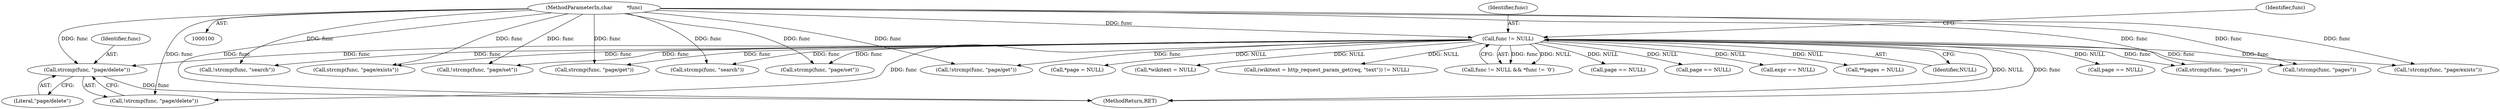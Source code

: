 digraph "0_didiwiki_5e5c796617e1712905dc5462b94bd5e6c08d15ea_0@API" {
"1000196" [label="(Call,strcmp(func, \"page/delete\"))"];
"1000103" [label="(MethodParameterIn,char         *func)"];
"1000107" [label="(Call,func != NULL)"];
"1000354" [label="(MethodReturn,RET)"];
"1000195" [label="(Call,!strcmp(func, \"page/delete\"))"];
"1000154" [label="(Call,!strcmp(func, \"page/set\"))"];
"1000272" [label="(Call,strcmp(func, \"search\"))"];
"1000117" [label="(Call,strcmp(func, \"page/get\"))"];
"1000268" [label="(Call,strcmp(func, \"pages\"))"];
"1000103" [label="(MethodParameterIn,char         *func)"];
"1000108" [label="(Identifier,func)"];
"1000242" [label="(Call,page == NULL)"];
"1000155" [label="(Call,strcmp(func, \"page/set\"))"];
"1000267" [label="(Call,!strcmp(func, \"pages\"))"];
"1000164" [label="(Call,*page = NULL)"];
"1000160" [label="(Call,*wikitext = NULL)"];
"1000169" [label="(Call,(wikitext = http_request_param_get(req, \"text\")) != NULL)"];
"1000106" [label="(Call,func != NULL && *func != '\0')"];
"1000112" [label="(Identifier,func)"];
"1000198" [label="(Literal,\"page/delete\")"];
"1000107" [label="(Call,func != NULL)"];
"1000230" [label="(Call,!strcmp(func, \"page/exists\"))"];
"1000197" [label="(Identifier,func)"];
"1000271" [label="(Call,!strcmp(func, \"search\"))"];
"1000128" [label="(Call,page == NULL)"];
"1000207" [label="(Call,page == NULL)"];
"1000196" [label="(Call,strcmp(func, \"page/delete\"))"];
"1000231" [label="(Call,strcmp(func, \"page/exists\"))"];
"1000116" [label="(Call,!strcmp(func, \"page/get\"))"];
"1000289" [label="(Call,expr == NULL)"];
"1000277" [label="(Call,**pages = NULL)"];
"1000109" [label="(Identifier,NULL)"];
"1000196" -> "1000195"  [label="AST: "];
"1000196" -> "1000198"  [label="CFG: "];
"1000197" -> "1000196"  [label="AST: "];
"1000198" -> "1000196"  [label="AST: "];
"1000195" -> "1000196"  [label="CFG: "];
"1000196" -> "1000354"  [label="DDG: func"];
"1000103" -> "1000196"  [label="DDG: func"];
"1000107" -> "1000196"  [label="DDG: func"];
"1000103" -> "1000100"  [label="AST: "];
"1000103" -> "1000354"  [label="DDG: func"];
"1000103" -> "1000107"  [label="DDG: func"];
"1000103" -> "1000116"  [label="DDG: func"];
"1000103" -> "1000117"  [label="DDG: func"];
"1000103" -> "1000154"  [label="DDG: func"];
"1000103" -> "1000155"  [label="DDG: func"];
"1000103" -> "1000195"  [label="DDG: func"];
"1000103" -> "1000230"  [label="DDG: func"];
"1000103" -> "1000231"  [label="DDG: func"];
"1000103" -> "1000267"  [label="DDG: func"];
"1000103" -> "1000268"  [label="DDG: func"];
"1000103" -> "1000271"  [label="DDG: func"];
"1000103" -> "1000272"  [label="DDG: func"];
"1000107" -> "1000106"  [label="AST: "];
"1000107" -> "1000109"  [label="CFG: "];
"1000108" -> "1000107"  [label="AST: "];
"1000109" -> "1000107"  [label="AST: "];
"1000112" -> "1000107"  [label="CFG: "];
"1000106" -> "1000107"  [label="CFG: "];
"1000107" -> "1000354"  [label="DDG: func"];
"1000107" -> "1000354"  [label="DDG: NULL"];
"1000107" -> "1000106"  [label="DDG: func"];
"1000107" -> "1000106"  [label="DDG: NULL"];
"1000107" -> "1000116"  [label="DDG: func"];
"1000107" -> "1000117"  [label="DDG: func"];
"1000107" -> "1000128"  [label="DDG: NULL"];
"1000107" -> "1000154"  [label="DDG: func"];
"1000107" -> "1000155"  [label="DDG: func"];
"1000107" -> "1000160"  [label="DDG: NULL"];
"1000107" -> "1000164"  [label="DDG: NULL"];
"1000107" -> "1000169"  [label="DDG: NULL"];
"1000107" -> "1000195"  [label="DDG: func"];
"1000107" -> "1000207"  [label="DDG: NULL"];
"1000107" -> "1000230"  [label="DDG: func"];
"1000107" -> "1000231"  [label="DDG: func"];
"1000107" -> "1000242"  [label="DDG: NULL"];
"1000107" -> "1000267"  [label="DDG: func"];
"1000107" -> "1000268"  [label="DDG: func"];
"1000107" -> "1000271"  [label="DDG: func"];
"1000107" -> "1000272"  [label="DDG: func"];
"1000107" -> "1000277"  [label="DDG: NULL"];
"1000107" -> "1000289"  [label="DDG: NULL"];
}
